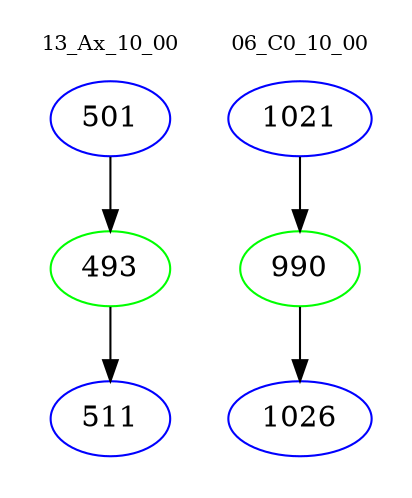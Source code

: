 digraph{
subgraph cluster_0 {
color = white
label = "13_Ax_10_00";
fontsize=10;
T0_501 [label="501", color="blue"]
T0_501 -> T0_493 [color="black"]
T0_493 [label="493", color="green"]
T0_493 -> T0_511 [color="black"]
T0_511 [label="511", color="blue"]
}
subgraph cluster_1 {
color = white
label = "06_C0_10_00";
fontsize=10;
T1_1021 [label="1021", color="blue"]
T1_1021 -> T1_990 [color="black"]
T1_990 [label="990", color="green"]
T1_990 -> T1_1026 [color="black"]
T1_1026 [label="1026", color="blue"]
}
}
